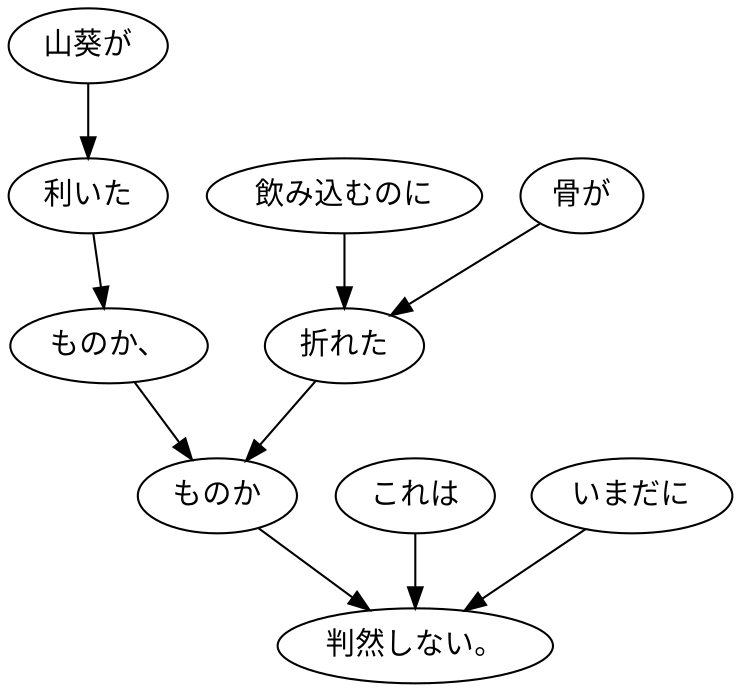 digraph graph3537 {
	node0 [label="山葵が"];
	node1 [label="利いた"];
	node2 [label="ものか、"];
	node3 [label="飲み込むのに"];
	node4 [label="骨が"];
	node5 [label="折れた"];
	node6 [label="ものか"];
	node7 [label="これは"];
	node8 [label="いまだに"];
	node9 [label="判然しない。"];
	node0 -> node1;
	node1 -> node2;
	node2 -> node6;
	node3 -> node5;
	node4 -> node5;
	node5 -> node6;
	node6 -> node9;
	node7 -> node9;
	node8 -> node9;
}
